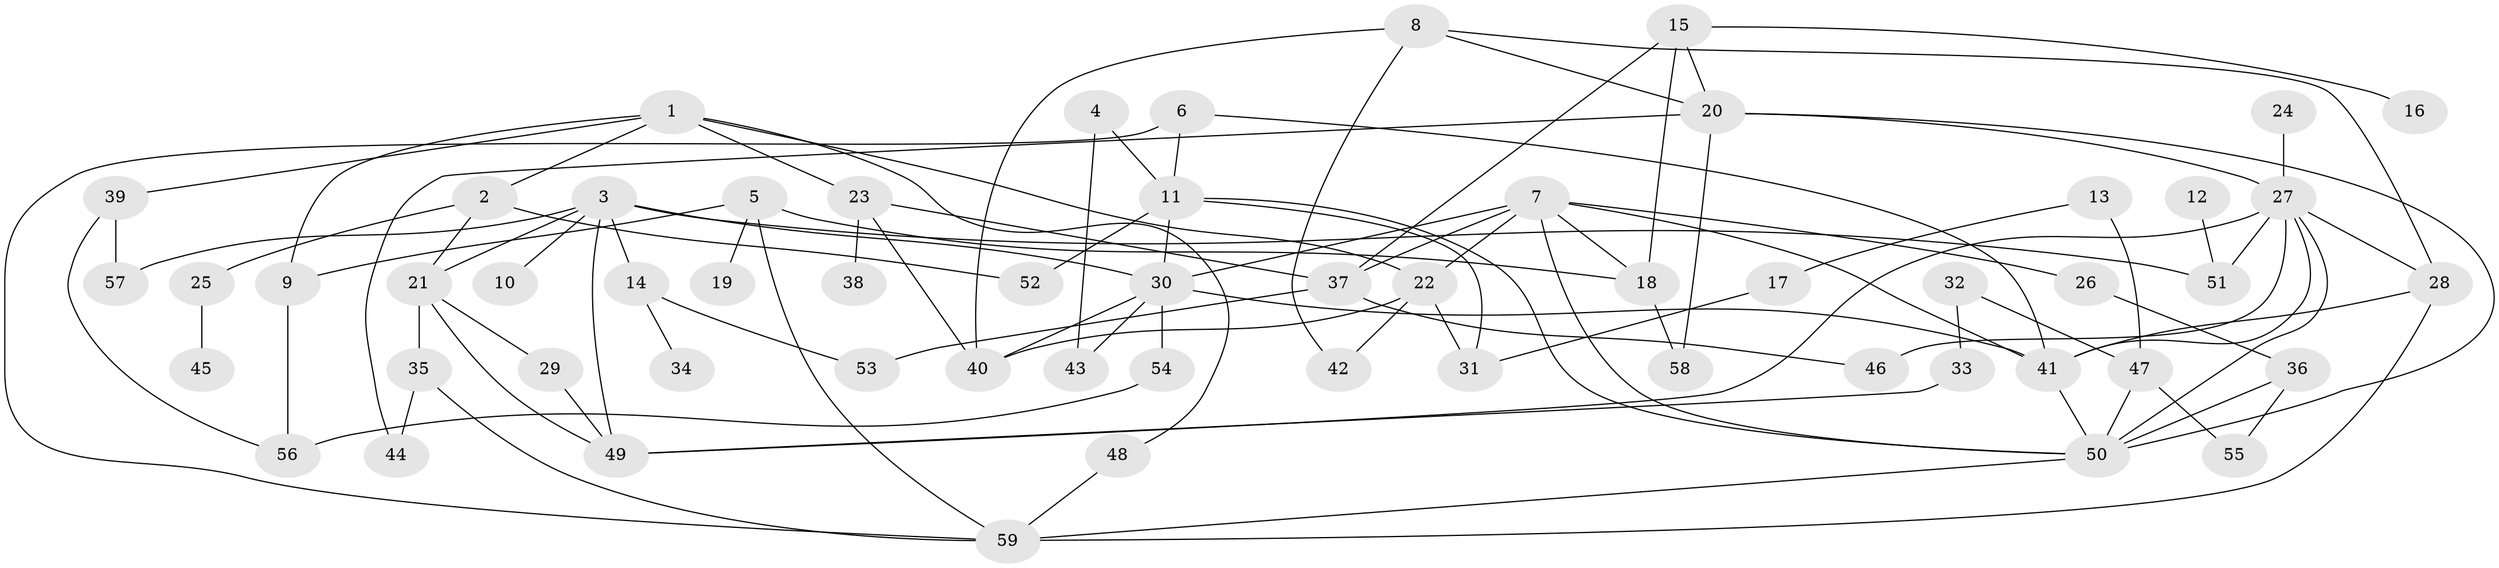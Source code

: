 // original degree distribution, {3: 0.1836734693877551, 8: 0.013605442176870748, 4: 0.10204081632653061, 6: 0.047619047619047616, 7: 0.013605442176870748, 5: 0.04081632653061224, 2: 0.3197278911564626, 1: 0.2789115646258503}
// Generated by graph-tools (version 1.1) at 2025/36/03/04/25 23:36:04]
// undirected, 59 vertices, 98 edges
graph export_dot {
  node [color=gray90,style=filled];
  1;
  2;
  3;
  4;
  5;
  6;
  7;
  8;
  9;
  10;
  11;
  12;
  13;
  14;
  15;
  16;
  17;
  18;
  19;
  20;
  21;
  22;
  23;
  24;
  25;
  26;
  27;
  28;
  29;
  30;
  31;
  32;
  33;
  34;
  35;
  36;
  37;
  38;
  39;
  40;
  41;
  42;
  43;
  44;
  45;
  46;
  47;
  48;
  49;
  50;
  51;
  52;
  53;
  54;
  55;
  56;
  57;
  58;
  59;
  1 -- 2 [weight=1.0];
  1 -- 9 [weight=1.0];
  1 -- 22 [weight=1.0];
  1 -- 23 [weight=1.0];
  1 -- 39 [weight=1.0];
  1 -- 48 [weight=1.0];
  2 -- 21 [weight=1.0];
  2 -- 25 [weight=1.0];
  2 -- 52 [weight=1.0];
  3 -- 10 [weight=1.0];
  3 -- 14 [weight=1.0];
  3 -- 21 [weight=1.0];
  3 -- 30 [weight=1.0];
  3 -- 49 [weight=1.0];
  3 -- 51 [weight=2.0];
  3 -- 57 [weight=1.0];
  4 -- 11 [weight=1.0];
  4 -- 43 [weight=1.0];
  5 -- 9 [weight=1.0];
  5 -- 18 [weight=1.0];
  5 -- 19 [weight=1.0];
  5 -- 59 [weight=1.0];
  6 -- 11 [weight=1.0];
  6 -- 41 [weight=1.0];
  6 -- 59 [weight=1.0];
  7 -- 18 [weight=1.0];
  7 -- 22 [weight=2.0];
  7 -- 26 [weight=1.0];
  7 -- 30 [weight=1.0];
  7 -- 37 [weight=1.0];
  7 -- 41 [weight=1.0];
  7 -- 50 [weight=1.0];
  8 -- 20 [weight=1.0];
  8 -- 28 [weight=1.0];
  8 -- 40 [weight=1.0];
  8 -- 42 [weight=1.0];
  9 -- 56 [weight=1.0];
  11 -- 30 [weight=1.0];
  11 -- 31 [weight=1.0];
  11 -- 50 [weight=1.0];
  11 -- 52 [weight=1.0];
  12 -- 51 [weight=1.0];
  13 -- 17 [weight=1.0];
  13 -- 47 [weight=1.0];
  14 -- 34 [weight=1.0];
  14 -- 53 [weight=1.0];
  15 -- 16 [weight=1.0];
  15 -- 18 [weight=1.0];
  15 -- 20 [weight=1.0];
  15 -- 37 [weight=1.0];
  17 -- 31 [weight=1.0];
  18 -- 58 [weight=1.0];
  20 -- 27 [weight=1.0];
  20 -- 44 [weight=1.0];
  20 -- 50 [weight=1.0];
  20 -- 58 [weight=1.0];
  21 -- 29 [weight=1.0];
  21 -- 35 [weight=1.0];
  21 -- 49 [weight=1.0];
  22 -- 31 [weight=1.0];
  22 -- 40 [weight=1.0];
  22 -- 42 [weight=1.0];
  23 -- 37 [weight=1.0];
  23 -- 38 [weight=1.0];
  23 -- 40 [weight=1.0];
  24 -- 27 [weight=1.0];
  25 -- 45 [weight=1.0];
  26 -- 36 [weight=1.0];
  27 -- 28 [weight=1.0];
  27 -- 41 [weight=1.0];
  27 -- 46 [weight=1.0];
  27 -- 49 [weight=1.0];
  27 -- 50 [weight=1.0];
  27 -- 51 [weight=1.0];
  28 -- 41 [weight=1.0];
  28 -- 59 [weight=1.0];
  29 -- 49 [weight=1.0];
  30 -- 40 [weight=1.0];
  30 -- 41 [weight=2.0];
  30 -- 43 [weight=1.0];
  30 -- 54 [weight=1.0];
  32 -- 33 [weight=1.0];
  32 -- 47 [weight=1.0];
  33 -- 49 [weight=1.0];
  35 -- 44 [weight=1.0];
  35 -- 59 [weight=1.0];
  36 -- 50 [weight=1.0];
  36 -- 55 [weight=1.0];
  37 -- 46 [weight=1.0];
  37 -- 53 [weight=1.0];
  39 -- 56 [weight=1.0];
  39 -- 57 [weight=1.0];
  41 -- 50 [weight=1.0];
  47 -- 50 [weight=1.0];
  47 -- 55 [weight=1.0];
  48 -- 59 [weight=1.0];
  50 -- 59 [weight=1.0];
  54 -- 56 [weight=1.0];
}
